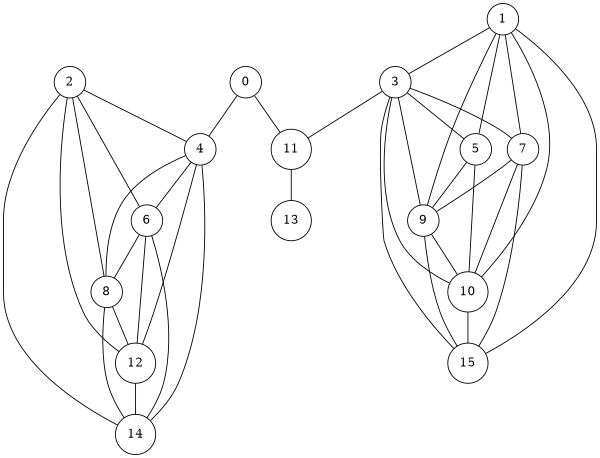 graph { graph [size="4,4"]; node[shape=circle];
 0-- 4
 0--11
 1-- 3
 1-- 5
 1-- 7
 1-- 9
 1--10
 1--15
 2-- 4
 2-- 6
 2-- 8
 2--12
 2--14
 3-- 5
 3-- 7
 3-- 9
 3--10
 3--11
 3--15
 4-- 6
 4-- 8
 4--12
 4--14
 5-- 9
 5--10
 6-- 8
 6--12
 6--14
 7-- 9
 7--10
 7--15
 8--12
 8--14
 9--10
 9--15
10--15
11--13
12--14

}
